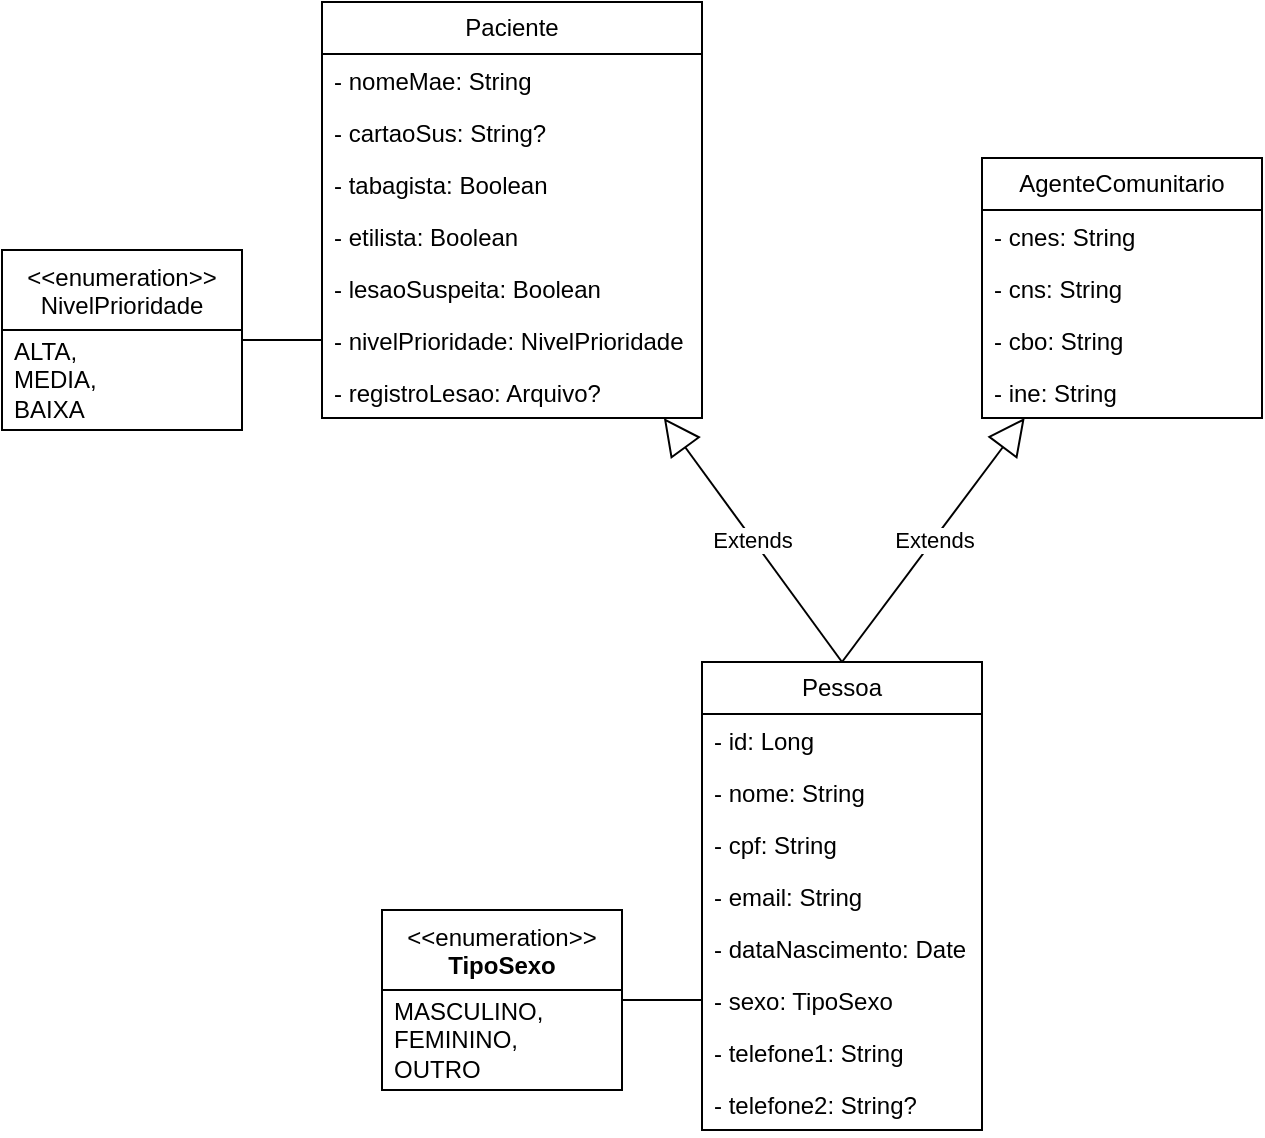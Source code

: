<mxfile version="22.1.22" type="embed">
  <diagram id="HJ9w7t0vCas0Pmt5W7so" name="Page-1">
    <mxGraphModel dx="986" dy="766" grid="1" gridSize="10" guides="1" tooltips="1" connect="1" arrows="1" fold="1" page="1" pageScale="1" pageWidth="850" pageHeight="1100" math="0" shadow="0">
      <root>
        <mxCell id="0" />
        <mxCell id="1" parent="0" />
        <mxCell id="2" value="Pessoa" style="swimlane;fontStyle=0;childLayout=stackLayout;horizontal=1;startSize=26;fillColor=none;horizontalStack=0;resizeParent=1;resizeParentMax=0;resizeLast=0;collapsible=1;marginBottom=0;whiteSpace=wrap;html=1;" parent="1" vertex="1">
          <mxGeometry x="460" y="450" width="140" height="234" as="geometry" />
        </mxCell>
        <mxCell id="3" value="- id: Long" style="text;strokeColor=none;fillColor=none;align=left;verticalAlign=top;spacingLeft=4;spacingRight=4;overflow=hidden;rotatable=0;points=[[0,0.5],[1,0.5]];portConstraint=eastwest;whiteSpace=wrap;html=1;" parent="2" vertex="1">
          <mxGeometry y="26" width="140" height="26" as="geometry" />
        </mxCell>
        <mxCell id="4" value="- &lt;span class=&quot;hljs-attr&quot;&gt;nome:&lt;/span&gt; &lt;span class=&quot;hljs-string&quot;&gt;String&lt;/span&gt;" style="text;strokeColor=none;fillColor=none;align=left;verticalAlign=top;spacingLeft=4;spacingRight=4;overflow=hidden;rotatable=0;points=[[0,0.5],[1,0.5]];portConstraint=eastwest;whiteSpace=wrap;html=1;" parent="2" vertex="1">
          <mxGeometry y="52" width="140" height="26" as="geometry" />
        </mxCell>
        <mxCell id="5" value="- &lt;span class=&quot;hljs-attr&quot;&gt;cpf:&lt;/span&gt; &lt;span class=&quot;hljs-string&quot;&gt;String&lt;/span&gt;" style="text;strokeColor=none;fillColor=none;align=left;verticalAlign=top;spacingLeft=4;spacingRight=4;overflow=hidden;rotatable=0;points=[[0,0.5],[1,0.5]];portConstraint=eastwest;whiteSpace=wrap;html=1;" parent="2" vertex="1">
          <mxGeometry y="78" width="140" height="26" as="geometry" />
        </mxCell>
        <mxCell id="14" value="- &lt;span class=&quot;hljs-attr&quot;&gt;email:&lt;/span&gt; &lt;span class=&quot;hljs-string&quot;&gt;String&lt;br&gt;&lt;/span&gt;" style="text;strokeColor=none;fillColor=none;align=left;verticalAlign=top;spacingLeft=4;spacingRight=4;overflow=hidden;rotatable=0;points=[[0,0.5],[1,0.5]];portConstraint=eastwest;whiteSpace=wrap;html=1;" vertex="1" parent="2">
          <mxGeometry y="104" width="140" height="26" as="geometry" />
        </mxCell>
        <mxCell id="7" value="- &lt;span class=&quot;hljs-attr&quot;&gt;dataNascimento:&lt;/span&gt; &lt;span class=&quot;hljs-string&quot;&gt;Date&lt;/span&gt;" style="text;strokeColor=none;fillColor=none;align=left;verticalAlign=top;spacingLeft=4;spacingRight=4;overflow=hidden;rotatable=0;points=[[0,0.5],[1,0.5]];portConstraint=eastwest;whiteSpace=wrap;html=1;" vertex="1" parent="2">
          <mxGeometry y="130" width="140" height="26" as="geometry" />
        </mxCell>
        <mxCell id="8" value="- &lt;span class=&quot;hljs-attr&quot;&gt;sexo:&lt;/span&gt; &lt;span class=&quot;hljs-string&quot;&gt;TipoSexo&lt;/span&gt;" style="text;strokeColor=none;fillColor=none;align=left;verticalAlign=top;spacingLeft=4;spacingRight=4;overflow=hidden;rotatable=0;points=[[0,0.5],[1,0.5]];portConstraint=eastwest;whiteSpace=wrap;html=1;" vertex="1" parent="2">
          <mxGeometry y="156" width="140" height="26" as="geometry" />
        </mxCell>
        <mxCell id="12" value="- &lt;span class=&quot;hljs-attr&quot;&gt;telefone1:&lt;/span&gt; &lt;span class=&quot;hljs-string&quot;&gt;String&lt;/span&gt;" style="text;strokeColor=none;fillColor=none;align=left;verticalAlign=top;spacingLeft=4;spacingRight=4;overflow=hidden;rotatable=0;points=[[0,0.5],[1,0.5]];portConstraint=eastwest;whiteSpace=wrap;html=1;" vertex="1" parent="2">
          <mxGeometry y="182" width="140" height="26" as="geometry" />
        </mxCell>
        <mxCell id="13" value="- &lt;span class=&quot;hljs-attr&quot;&gt;telefone2:&lt;/span&gt; &lt;span class=&quot;hljs-string&quot;&gt;String?&lt;/span&gt;" style="text;strokeColor=none;fillColor=none;align=left;verticalAlign=top;spacingLeft=4;spacingRight=4;overflow=hidden;rotatable=0;points=[[0,0.5],[1,0.5]];portConstraint=eastwest;whiteSpace=wrap;html=1;" vertex="1" parent="2">
          <mxGeometry y="208" width="140" height="26" as="geometry" />
        </mxCell>
        <mxCell id="9" value="&amp;lt;&amp;lt;enumeration&amp;gt;&amp;gt;&lt;br&gt;&lt;b&gt;TipoSexo&lt;/b&gt;" style="swimlane;fontStyle=0;align=center;verticalAlign=top;childLayout=stackLayout;horizontal=1;startSize=40;horizontalStack=0;resizeParent=1;resizeParentMax=0;resizeLast=0;collapsible=0;marginBottom=0;html=1;whiteSpace=wrap;" vertex="1" parent="1">
          <mxGeometry x="300" y="574" width="120" height="90" as="geometry" />
        </mxCell>
        <mxCell id="10" value="MASCULINO,&lt;br&gt;FEMININO, &lt;br&gt;OUTRO" style="text;html=1;strokeColor=none;fillColor=none;align=left;verticalAlign=middle;spacingLeft=4;spacingRight=4;overflow=hidden;rotatable=0;points=[[0,0.5],[1,0.5]];portConstraint=eastwest;whiteSpace=wrap;" vertex="1" parent="9">
          <mxGeometry y="40" width="120" height="50" as="geometry" />
        </mxCell>
        <mxCell id="11" value="" style="endArrow=none;html=1;rounded=0;" edge="1" parent="1" source="9" target="8">
          <mxGeometry width="50" height="50" relative="1" as="geometry">
            <mxPoint x="200" y="580" as="sourcePoint" />
            <mxPoint x="270" y="570" as="targetPoint" />
          </mxGeometry>
        </mxCell>
        <mxCell id="16" value="Extends" style="endArrow=block;endSize=16;endFill=0;html=1;rounded=0;exitX=0.5;exitY=0;exitDx=0;exitDy=0;" edge="1" parent="1" source="2" target="17">
          <mxGeometry width="160" relative="1" as="geometry">
            <mxPoint x="360" y="320" as="sourcePoint" />
            <mxPoint x="370" y="320" as="targetPoint" />
          </mxGeometry>
        </mxCell>
        <mxCell id="17" value="Paciente" style="swimlane;fontStyle=0;childLayout=stackLayout;horizontal=1;startSize=26;fillColor=none;horizontalStack=0;resizeParent=1;resizeParentMax=0;resizeLast=0;collapsible=1;marginBottom=0;whiteSpace=wrap;html=1;" vertex="1" parent="1">
          <mxGeometry x="270" y="120" width="190" height="208" as="geometry" />
        </mxCell>
        <mxCell id="18" value="- &lt;span class=&quot;hljs-attr&quot;&gt;nomeMae:&lt;/span&gt; &lt;span class=&quot;hljs-string&quot;&gt;String&lt;/span&gt;" style="text;strokeColor=none;fillColor=none;align=left;verticalAlign=top;spacingLeft=4;spacingRight=4;overflow=hidden;rotatable=0;points=[[0,0.5],[1,0.5]];portConstraint=eastwest;whiteSpace=wrap;html=1;" vertex="1" parent="17">
          <mxGeometry y="26" width="190" height="26" as="geometry" />
        </mxCell>
        <mxCell id="19" value="- &lt;span class=&quot;hljs-attr&quot;&gt;cartaoSus:&lt;/span&gt; &lt;span class=&quot;hljs-string&quot;&gt;String?&lt;/span&gt;" style="text;strokeColor=none;fillColor=none;align=left;verticalAlign=top;spacingLeft=4;spacingRight=4;overflow=hidden;rotatable=0;points=[[0,0.5],[1,0.5]];portConstraint=eastwest;whiteSpace=wrap;html=1;" vertex="1" parent="17">
          <mxGeometry y="52" width="190" height="26" as="geometry" />
        </mxCell>
        <mxCell id="20" value="- &lt;span class=&quot;hljs-attr&quot;&gt;tabagista:&lt;/span&gt; &lt;span class=&quot;hljs-string&quot;&gt;Boolean&lt;/span&gt;" style="text;strokeColor=none;fillColor=none;align=left;verticalAlign=top;spacingLeft=4;spacingRight=4;overflow=hidden;rotatable=0;points=[[0,0.5],[1,0.5]];portConstraint=eastwest;whiteSpace=wrap;html=1;" vertex="1" parent="17">
          <mxGeometry y="78" width="190" height="26" as="geometry" />
        </mxCell>
        <mxCell id="21" value="- &lt;span class=&quot;hljs-attr&quot;&gt;etilista:&lt;/span&gt; &lt;span class=&quot;hljs-string&quot;&gt;Boolean&lt;/span&gt;" style="text;strokeColor=none;fillColor=none;align=left;verticalAlign=top;spacingLeft=4;spacingRight=4;overflow=hidden;rotatable=0;points=[[0,0.5],[1,0.5]];portConstraint=eastwest;whiteSpace=wrap;html=1;" vertex="1" parent="17">
          <mxGeometry y="104" width="190" height="26" as="geometry" />
        </mxCell>
        <mxCell id="22" value="- &lt;span class=&quot;hljs-attr&quot;&gt;lesaoSuspeita:&amp;nbsp;&lt;/span&gt;&lt;span class=&quot;hljs-string&quot;&gt;Boolean&lt;/span&gt;" style="text;strokeColor=none;fillColor=none;align=left;verticalAlign=top;spacingLeft=4;spacingRight=4;overflow=hidden;rotatable=0;points=[[0,0.5],[1,0.5]];portConstraint=eastwest;whiteSpace=wrap;html=1;" vertex="1" parent="17">
          <mxGeometry y="130" width="190" height="26" as="geometry" />
        </mxCell>
        <mxCell id="23" value="- &lt;span class=&quot;hljs-attr&quot;&gt;nivelPrioridade:&lt;/span&gt; &lt;span class=&quot;hljs-string&quot;&gt;NivelPrioridade&lt;/span&gt;" style="text;strokeColor=none;fillColor=none;align=left;verticalAlign=top;spacingLeft=4;spacingRight=4;overflow=hidden;rotatable=0;points=[[0,0.5],[1,0.5]];portConstraint=eastwest;whiteSpace=wrap;html=1;" vertex="1" parent="17">
          <mxGeometry y="156" width="190" height="26" as="geometry" />
        </mxCell>
        <mxCell id="24" value="- &lt;span class=&quot;hljs-attr&quot;&gt;registroLesao:&lt;/span&gt; &lt;span class=&quot;hljs-string&quot;&gt;Arquivo?&lt;/span&gt;" style="text;strokeColor=none;fillColor=none;align=left;verticalAlign=top;spacingLeft=4;spacingRight=4;overflow=hidden;rotatable=0;points=[[0,0.5],[1,0.5]];portConstraint=eastwest;whiteSpace=wrap;html=1;" vertex="1" parent="17">
          <mxGeometry y="182" width="190" height="26" as="geometry" />
        </mxCell>
        <mxCell id="25" value="&amp;lt;&amp;lt;enumeration&amp;gt;&amp;gt;&lt;br&gt;NivelPrioridade" style="swimlane;fontStyle=0;align=center;verticalAlign=top;childLayout=stackLayout;horizontal=1;startSize=40;horizontalStack=0;resizeParent=1;resizeParentMax=0;resizeLast=0;collapsible=0;marginBottom=0;html=1;whiteSpace=wrap;" vertex="1" parent="1">
          <mxGeometry x="110" y="244" width="120" height="90" as="geometry" />
        </mxCell>
        <mxCell id="26" value="ALTA, &lt;br&gt;MEDIA, &lt;br&gt;BAIXA" style="text;html=1;strokeColor=none;fillColor=none;align=left;verticalAlign=middle;spacingLeft=4;spacingRight=4;overflow=hidden;rotatable=0;points=[[0,0.5],[1,0.5]];portConstraint=eastwest;whiteSpace=wrap;" vertex="1" parent="25">
          <mxGeometry y="40" width="120" height="50" as="geometry" />
        </mxCell>
        <mxCell id="27" value="" style="endArrow=none;html=1;rounded=0;" edge="1" parent="1" source="25" target="23">
          <mxGeometry width="50" height="50" relative="1" as="geometry">
            <mxPoint x="70" y="300" as="sourcePoint" />
            <mxPoint x="240" y="300" as="targetPoint" />
          </mxGeometry>
        </mxCell>
        <mxCell id="28" value="AgenteComunitario" style="swimlane;fontStyle=0;childLayout=stackLayout;horizontal=1;startSize=26;fillColor=none;horizontalStack=0;resizeParent=1;resizeParentMax=0;resizeLast=0;collapsible=1;marginBottom=0;whiteSpace=wrap;html=1;" vertex="1" parent="1">
          <mxGeometry x="600" y="198" width="140" height="130" as="geometry" />
        </mxCell>
        <mxCell id="29" value="- &lt;span class=&quot;hljs-attr&quot;&gt;cnes:&lt;/span&gt; &lt;span class=&quot;hljs-string&quot;&gt;String&lt;/span&gt;" style="text;strokeColor=none;fillColor=none;align=left;verticalAlign=top;spacingLeft=4;spacingRight=4;overflow=hidden;rotatable=0;points=[[0,0.5],[1,0.5]];portConstraint=eastwest;whiteSpace=wrap;html=1;" vertex="1" parent="28">
          <mxGeometry y="26" width="140" height="26" as="geometry" />
        </mxCell>
        <mxCell id="30" value="- &lt;span class=&quot;hljs-attr&quot;&gt;cns:&lt;/span&gt; &lt;span class=&quot;hljs-string&quot;&gt;String&lt;/span&gt;" style="text;strokeColor=none;fillColor=none;align=left;verticalAlign=top;spacingLeft=4;spacingRight=4;overflow=hidden;rotatable=0;points=[[0,0.5],[1,0.5]];portConstraint=eastwest;whiteSpace=wrap;html=1;" vertex="1" parent="28">
          <mxGeometry y="52" width="140" height="26" as="geometry" />
        </mxCell>
        <mxCell id="31" value="- &lt;span class=&quot;hljs-attr&quot;&gt;cbo:&lt;/span&gt; &lt;span class=&quot;hljs-string&quot;&gt;String&lt;/span&gt;" style="text;strokeColor=none;fillColor=none;align=left;verticalAlign=top;spacingLeft=4;spacingRight=4;overflow=hidden;rotatable=0;points=[[0,0.5],[1,0.5]];portConstraint=eastwest;whiteSpace=wrap;html=1;" vertex="1" parent="28">
          <mxGeometry y="78" width="140" height="26" as="geometry" />
        </mxCell>
        <mxCell id="34" value="- &lt;span class=&quot;hljs-attr&quot;&gt;ine:&lt;/span&gt; &lt;span class=&quot;hljs-string&quot;&gt;String&lt;/span&gt;" style="text;strokeColor=none;fillColor=none;align=left;verticalAlign=top;spacingLeft=4;spacingRight=4;overflow=hidden;rotatable=0;points=[[0,0.5],[1,0.5]];portConstraint=eastwest;whiteSpace=wrap;html=1;" vertex="1" parent="28">
          <mxGeometry y="104" width="140" height="26" as="geometry" />
        </mxCell>
        <mxCell id="32" value="Extends" style="endArrow=block;endSize=16;endFill=0;html=1;rounded=0;exitX=0.5;exitY=0;exitDx=0;exitDy=0;" edge="1" parent="1" source="2" target="28">
          <mxGeometry width="160" relative="1" as="geometry">
            <mxPoint x="586" y="460" as="sourcePoint" />
            <mxPoint x="470" y="335" as="targetPoint" />
          </mxGeometry>
        </mxCell>
      </root>
    </mxGraphModel>
  </diagram>
</mxfile>
